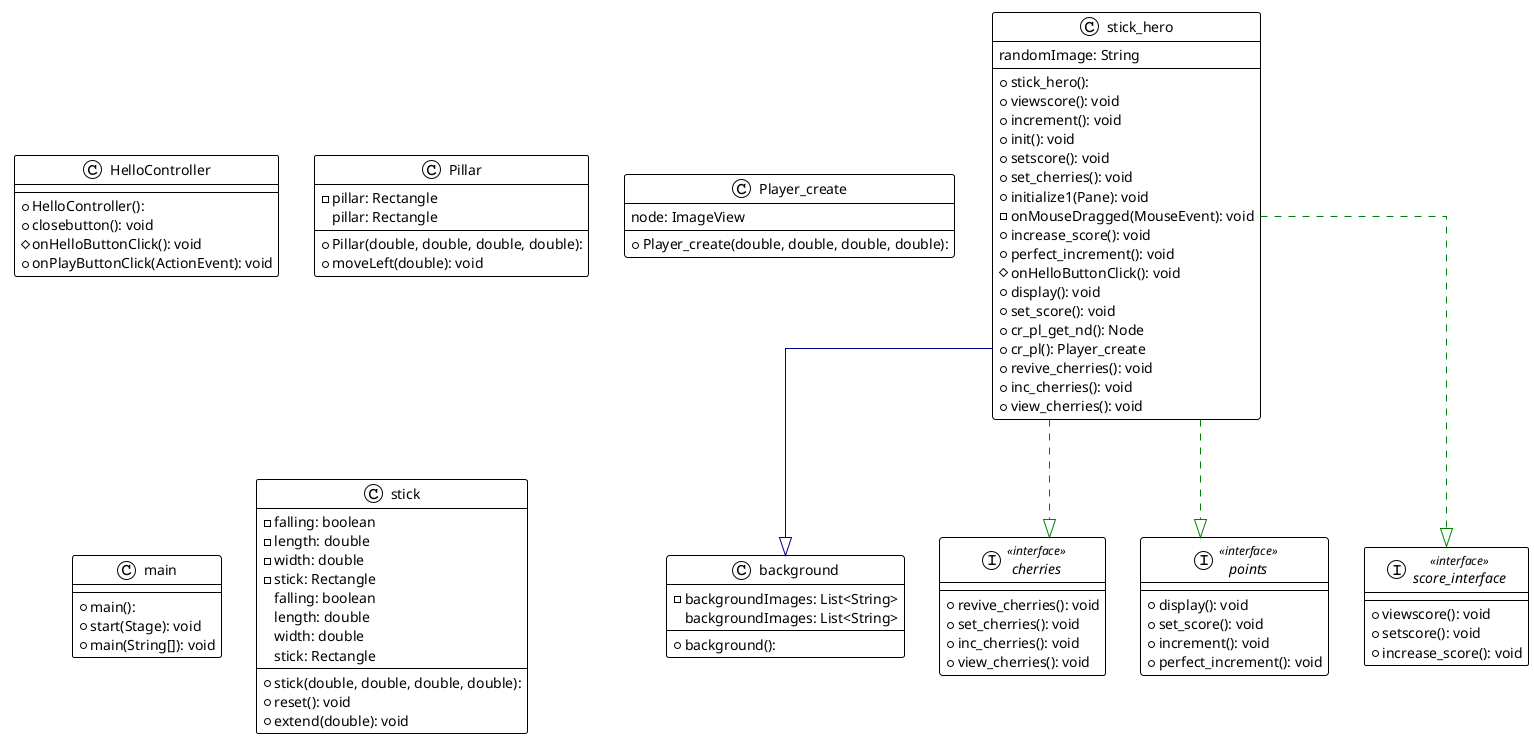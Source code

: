@startuml

!theme plain
top to bottom direction
skinparam linetype ortho

class HelloController {
  + HelloController(): 
  + closebutton(): void
  # onHelloButtonClick(): void
  + onPlayButtonClick(ActionEvent): void
}
class Pillar {
  + Pillar(double, double, double, double): 
  - pillar: Rectangle
  + moveLeft(double): void
   pillar: Rectangle
}
class Player_create {
  + Player_create(double, double, double, double): 
   node: ImageView
}
class background {
  + background(): 
  - backgroundImages: List<String>
   backgroundImages: List<String>
}
interface cherries << interface >> {
  + revive_cherries(): void
  + set_cherries(): void
  + inc_cherries(): void
  + view_cherries(): void
}
class main {
  + main(): 
  + start(Stage): void
  + main(String[]): void
}
interface points << interface >> {
  + display(): void
  + set_score(): void
  + increment(): void
  + perfect_increment(): void
}
interface score_interface << interface >> {
  + viewscore(): void
  + setscore(): void
  + increase_score(): void
}
class stick {
  + stick(double, double, double, double): 
  - falling: boolean
  - length: double
  - width: double
  - stick: Rectangle
  + reset(): void
  + extend(double): void
   falling: boolean
   length: double
   width: double
   stick: Rectangle
}
class stick_hero {
  + stick_hero(): 
  + viewscore(): void
  + increment(): void
  + init(): void
  + setscore(): void
  + set_cherries(): void
  + initialize1(Pane): void
  - onMouseDragged(MouseEvent): void
  + increase_score(): void
  + perfect_increment(): void
  # onHelloButtonClick(): void
  + display(): void
  + set_score(): void
  + cr_pl_get_nd(): Node
  + cr_pl(): Player_create
  + revive_cherries(): void
  + inc_cherries(): void
  + view_cherries(): void
   randomImage: String
}

stick_hero       -[#000082,plain]-^  background      
stick_hero       -[#008200,dashed]-^  cherries        
stick_hero       -[#008200,dashed]-^  points          
stick_hero       -[#008200,dashed]-^  score_interface 
@enduml
